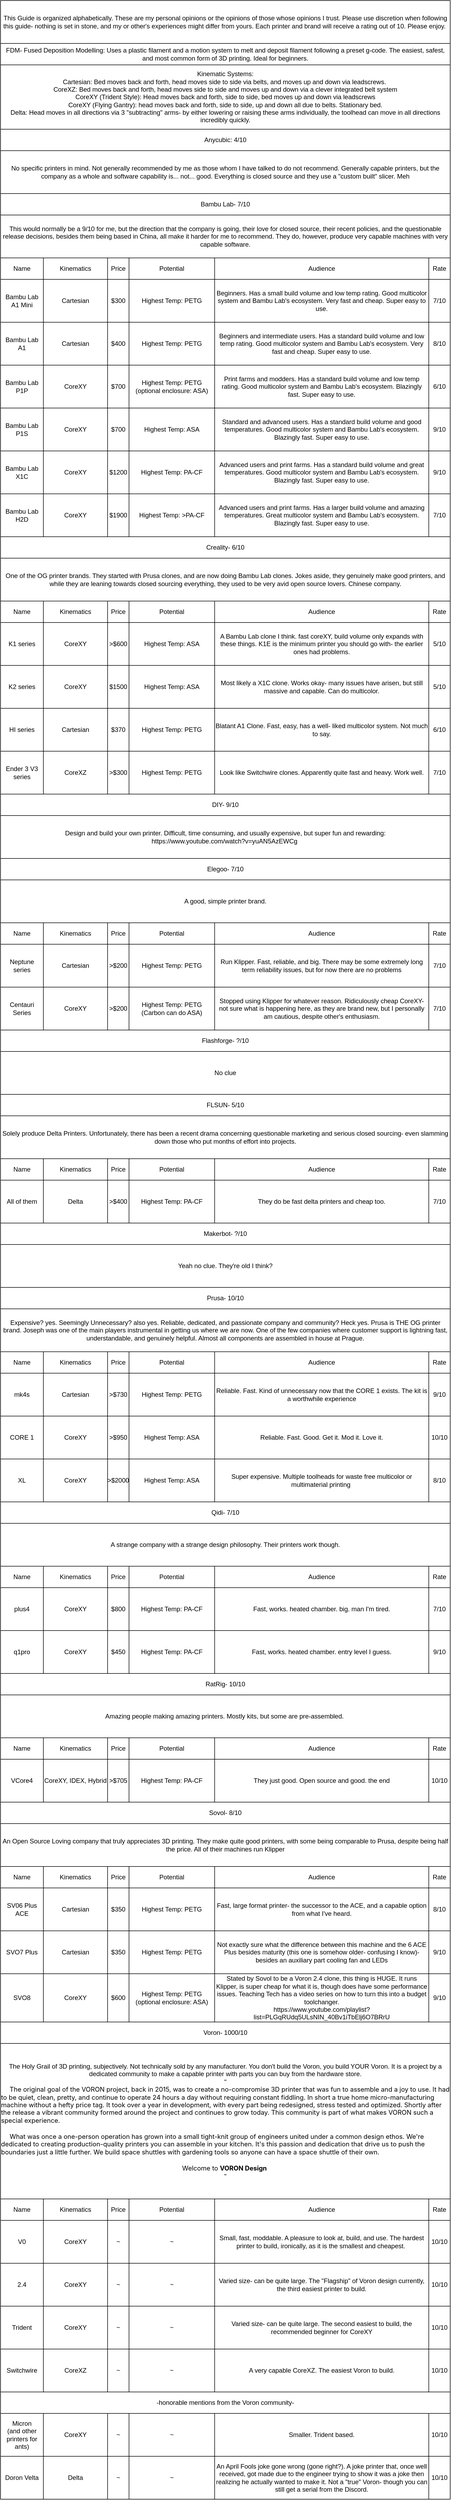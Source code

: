 <mxfile version="26.1.1">
  <diagram name="Page-1" id="4yVphRapAxRlb3RoKPS6">
    <mxGraphModel dx="1014" dy="619" grid="1" gridSize="10" guides="1" tooltips="1" connect="1" arrows="1" fold="1" page="1" pageScale="1" pageWidth="850" pageHeight="1100" math="0" shadow="0">
      <root>
        <mxCell id="0" />
        <mxCell id="1" parent="0" />
        <mxCell id="THGji-hDWPj--Byz9luo-14" value="This Guide is organized alphabetically. These are my personal opinions or the opinions of those whose opinions I trust. Please use discretion when following this guide- nothing is set in stone, and my or other&#39;s experiences might differ from yours. Each printer and brand will receive a rating out of 10. Please enjoy.&amp;nbsp;" style="rounded=0;whiteSpace=wrap;html=1;" vertex="1" parent="1">
          <mxGeometry width="840" height="80" as="geometry" />
        </mxCell>
        <mxCell id="THGji-hDWPj--Byz9luo-15" value="FDM- Fused Deposition Modelling: Uses a plastic filament and a motion system to melt and deposit filament following a preset g-code. The easiest, safest, and most common form of 3D printing. Ideal for beginners." style="whiteSpace=wrap;html=1;" vertex="1" parent="1">
          <mxGeometry y="80" width="840" height="40" as="geometry" />
        </mxCell>
        <mxCell id="THGji-hDWPj--Byz9luo-16" value="Anycubic: 4/10" style="whiteSpace=wrap;html=1;" vertex="1" parent="1">
          <mxGeometry y="240" width="840" height="40" as="geometry" />
        </mxCell>
        <mxCell id="THGji-hDWPj--Byz9luo-17" value="No specific printers in mind. Not generally recommended by me as those whom I have talked to do not recommend. Generally capable printers, but the company as a whole and software capability is... not... good. Everything is closed source and they use a &quot;custom built&quot; slicer. Meh" style="whiteSpace=wrap;html=1;" vertex="1" parent="1">
          <mxGeometry y="280" width="840" height="80" as="geometry" />
        </mxCell>
        <mxCell id="THGji-hDWPj--Byz9luo-18" value="Bambu Lab- 7/10" style="whiteSpace=wrap;html=1;" vertex="1" parent="1">
          <mxGeometry y="360" width="840" height="40" as="geometry" />
        </mxCell>
        <mxCell id="THGji-hDWPj--Byz9luo-19" value="This would normally be a 9/10 for me, but the direction that the company is going, their love for closed source, their recent policies, and the questionable release decisions, besides them being based in China, all make it harder for me to recommend. They do, however, produce very capable machines with very capable software." style="whiteSpace=wrap;html=1;" vertex="1" parent="1">
          <mxGeometry y="400" width="840" height="80" as="geometry" />
        </mxCell>
        <mxCell id="THGji-hDWPj--Byz9luo-20" value="Bambu Lab A1 Mini" style="whiteSpace=wrap;html=1;" vertex="1" parent="1">
          <mxGeometry y="520" width="80" height="80" as="geometry" />
        </mxCell>
        <mxCell id="THGji-hDWPj--Byz9luo-21" value="Name" style="whiteSpace=wrap;html=1;" vertex="1" parent="1">
          <mxGeometry y="480" width="80" height="40" as="geometry" />
        </mxCell>
        <mxCell id="THGji-hDWPj--Byz9luo-22" value="Beginners. Has a small build volume and low temp rating. Good multicolor system and Bambu Lab&#39;s ecosystem. Very fast and cheap. Super easy to use." style="whiteSpace=wrap;html=1;" vertex="1" parent="1">
          <mxGeometry x="400" y="520" width="400" height="80" as="geometry" />
        </mxCell>
        <mxCell id="THGji-hDWPj--Byz9luo-23" value="Audience" style="whiteSpace=wrap;html=1;" vertex="1" parent="1">
          <mxGeometry x="400" y="480" width="400" height="40" as="geometry" />
        </mxCell>
        <mxCell id="THGji-hDWPj--Byz9luo-26" value="Cartesian" style="whiteSpace=wrap;html=1;" vertex="1" parent="1">
          <mxGeometry x="80" y="520" width="120" height="80" as="geometry" />
        </mxCell>
        <mxCell id="THGji-hDWPj--Byz9luo-27" value="Kinematics" style="whiteSpace=wrap;html=1;" vertex="1" parent="1">
          <mxGeometry x="80" y="480" width="120" height="40" as="geometry" />
        </mxCell>
        <mxCell id="THGji-hDWPj--Byz9luo-28" value="Potential" style="whiteSpace=wrap;html=1;" vertex="1" parent="1">
          <mxGeometry x="240" y="480" width="160" height="40" as="geometry" />
        </mxCell>
        <mxCell id="THGji-hDWPj--Byz9luo-29" value="Highest Temp: PETG" style="whiteSpace=wrap;html=1;" vertex="1" parent="1">
          <mxGeometry x="240" y="520" width="160" height="80" as="geometry" />
        </mxCell>
        <mxCell id="THGji-hDWPj--Byz9luo-30" value="Kinematic Systems:&lt;div&gt;Cartesian: Bed moves back and forth, head moves side to side via belts, and moves up and down via leadscrews.&amp;nbsp;&lt;div class=&quot;custom-cursor-default-hover&quot;&gt;CoreXZ: Bed moves back and forth, head moves side to side and moves up and down via a clever integrated belt system&lt;/div&gt;&lt;div class=&quot;custom-cursor-default-hover&quot;&gt;CoreXY (Trident Style): Head moves back and forth, side to side, bed moves up and down via leadscrews&lt;/div&gt;&lt;/div&gt;&lt;div class=&quot;custom-cursor-default-hover&quot;&gt;CoreXY (Flying Gantry): head moves back and forth, side to side, up and down all due to belts. Stationary bed.&lt;/div&gt;&lt;div class=&quot;custom-cursor-default-hover&quot;&gt;Delta: Head moves in all directions via 3 &quot;subtracting&quot; arms- by either lowering or raising these arms individually, the toolhead can move in all directions incredibly quickly.&lt;/div&gt;" style="whiteSpace=wrap;html=1;" vertex="1" parent="1">
          <mxGeometry y="120" width="840" height="120" as="geometry" />
        </mxCell>
        <mxCell id="THGji-hDWPj--Byz9luo-31" value="7/10" style="whiteSpace=wrap;html=1;" vertex="1" parent="1">
          <mxGeometry x="800" y="520" width="40" height="80" as="geometry" />
        </mxCell>
        <mxCell id="THGji-hDWPj--Byz9luo-32" value="Rate" style="whiteSpace=wrap;html=1;" vertex="1" parent="1">
          <mxGeometry x="800" y="480" width="40" height="40" as="geometry" />
        </mxCell>
        <mxCell id="THGji-hDWPj--Byz9luo-43" value="Bambu Lab A1" style="whiteSpace=wrap;html=1;" vertex="1" parent="1">
          <mxGeometry y="600" width="80" height="80" as="geometry" />
        </mxCell>
        <mxCell id="THGji-hDWPj--Byz9luo-44" value="Beginners and intermediate users. Has a standard build volume and low temp rating. Good multicolor system and Bambu Lab&#39;s ecosystem. Very fast and cheap. Super easy to use." style="whiteSpace=wrap;html=1;" vertex="1" parent="1">
          <mxGeometry x="400" y="600" width="400" height="80" as="geometry" />
        </mxCell>
        <mxCell id="THGji-hDWPj--Byz9luo-45" value="Cartesian" style="whiteSpace=wrap;html=1;" vertex="1" parent="1">
          <mxGeometry x="80" y="600" width="120" height="80" as="geometry" />
        </mxCell>
        <mxCell id="THGji-hDWPj--Byz9luo-46" value="Highest Temp: PETG" style="whiteSpace=wrap;html=1;" vertex="1" parent="1">
          <mxGeometry x="240" y="600" width="160" height="80" as="geometry" />
        </mxCell>
        <mxCell id="THGji-hDWPj--Byz9luo-47" value="8/10" style="whiteSpace=wrap;html=1;" vertex="1" parent="1">
          <mxGeometry x="800" y="600" width="40" height="80" as="geometry" />
        </mxCell>
        <mxCell id="THGji-hDWPj--Byz9luo-48" value="Bambu Lab P1P" style="whiteSpace=wrap;html=1;" vertex="1" parent="1">
          <mxGeometry y="680" width="80" height="80" as="geometry" />
        </mxCell>
        <mxCell id="THGji-hDWPj--Byz9luo-49" value="Print farms and modders. Has a standard build volume and low temp rating. Good multicolor system and Bambu Lab&#39;s ecosystem. Blazingly fast. Super easy to use." style="whiteSpace=wrap;html=1;" vertex="1" parent="1">
          <mxGeometry x="400" y="680" width="400" height="80" as="geometry" />
        </mxCell>
        <mxCell id="THGji-hDWPj--Byz9luo-50" value="CoreXY" style="whiteSpace=wrap;html=1;" vertex="1" parent="1">
          <mxGeometry x="80" y="680" width="120" height="80" as="geometry" />
        </mxCell>
        <mxCell id="THGji-hDWPj--Byz9luo-51" value="Highest Temp: PETG&lt;div&gt;(optional enclosure: ASA)&lt;/div&gt;" style="whiteSpace=wrap;html=1;" vertex="1" parent="1">
          <mxGeometry x="240" y="680" width="160" height="80" as="geometry" />
        </mxCell>
        <mxCell id="THGji-hDWPj--Byz9luo-52" value="6/10" style="whiteSpace=wrap;html=1;" vertex="1" parent="1">
          <mxGeometry x="800" y="680" width="40" height="80" as="geometry" />
        </mxCell>
        <mxCell id="THGji-hDWPj--Byz9luo-53" value="Bambu Lab P1S" style="whiteSpace=wrap;html=1;" vertex="1" parent="1">
          <mxGeometry y="760" width="80" height="80" as="geometry" />
        </mxCell>
        <mxCell id="THGji-hDWPj--Byz9luo-54" value="Standard and advanced users. Has a standard build volume and good temperatures. Good multicolor system and Bambu Lab&#39;s ecosystem. Blazingly fast. Super easy to use." style="whiteSpace=wrap;html=1;" vertex="1" parent="1">
          <mxGeometry x="400" y="760" width="400" height="80" as="geometry" />
        </mxCell>
        <mxCell id="THGji-hDWPj--Byz9luo-55" value="CoreXY" style="whiteSpace=wrap;html=1;" vertex="1" parent="1">
          <mxGeometry x="80" y="760" width="120" height="80" as="geometry" />
        </mxCell>
        <mxCell id="THGji-hDWPj--Byz9luo-56" value="Highest Temp: ASA" style="whiteSpace=wrap;html=1;" vertex="1" parent="1">
          <mxGeometry x="240" y="760" width="160" height="80" as="geometry" />
        </mxCell>
        <mxCell id="THGji-hDWPj--Byz9luo-57" value="9/10" style="whiteSpace=wrap;html=1;" vertex="1" parent="1">
          <mxGeometry x="800" y="760" width="40" height="80" as="geometry" />
        </mxCell>
        <mxCell id="THGji-hDWPj--Byz9luo-58" value="Bambu Lab X1C" style="whiteSpace=wrap;html=1;" vertex="1" parent="1">
          <mxGeometry y="840" width="80" height="80" as="geometry" />
        </mxCell>
        <mxCell id="THGji-hDWPj--Byz9luo-59" value="Advanced users and print farms. Has a standard build volume and great temperatures. Good multicolor system and Bambu Lab&#39;s ecosystem. Blazingly fast. Super easy to use." style="whiteSpace=wrap;html=1;" vertex="1" parent="1">
          <mxGeometry x="400" y="840" width="400" height="80" as="geometry" />
        </mxCell>
        <mxCell id="THGji-hDWPj--Byz9luo-60" value="CoreXY" style="whiteSpace=wrap;html=1;" vertex="1" parent="1">
          <mxGeometry x="80" y="840" width="120" height="80" as="geometry" />
        </mxCell>
        <mxCell id="THGji-hDWPj--Byz9luo-61" value="Highest Temp: PA-CF" style="whiteSpace=wrap;html=1;" vertex="1" parent="1">
          <mxGeometry x="240" y="840" width="160" height="80" as="geometry" />
        </mxCell>
        <mxCell id="THGji-hDWPj--Byz9luo-62" value="9/10" style="whiteSpace=wrap;html=1;" vertex="1" parent="1">
          <mxGeometry x="800" y="840" width="40" height="80" as="geometry" />
        </mxCell>
        <mxCell id="THGji-hDWPj--Byz9luo-64" value="Price" style="whiteSpace=wrap;html=1;" vertex="1" parent="1">
          <mxGeometry x="200" y="480" width="40" height="40" as="geometry" />
        </mxCell>
        <mxCell id="THGji-hDWPj--Byz9luo-66" value="$300" style="whiteSpace=wrap;html=1;" vertex="1" parent="1">
          <mxGeometry x="200" y="520" width="40" height="80" as="geometry" />
        </mxCell>
        <mxCell id="THGji-hDWPj--Byz9luo-67" value="$400" style="whiteSpace=wrap;html=1;" vertex="1" parent="1">
          <mxGeometry x="200" y="600" width="40" height="80" as="geometry" />
        </mxCell>
        <mxCell id="THGji-hDWPj--Byz9luo-68" value="$700" style="whiteSpace=wrap;html=1;" vertex="1" parent="1">
          <mxGeometry x="200" y="680" width="40" height="80" as="geometry" />
        </mxCell>
        <mxCell id="THGji-hDWPj--Byz9luo-69" value="$700" style="whiteSpace=wrap;html=1;" vertex="1" parent="1">
          <mxGeometry x="200" y="760" width="40" height="80" as="geometry" />
        </mxCell>
        <mxCell id="THGji-hDWPj--Byz9luo-70" value="$1200" style="whiteSpace=wrap;html=1;" vertex="1" parent="1">
          <mxGeometry x="200" y="840" width="40" height="80" as="geometry" />
        </mxCell>
        <mxCell id="THGji-hDWPj--Byz9luo-71" value="Bambu Lab H2D" style="whiteSpace=wrap;html=1;" vertex="1" parent="1">
          <mxGeometry y="920" width="80" height="80" as="geometry" />
        </mxCell>
        <mxCell id="THGji-hDWPj--Byz9luo-72" value="Advanced users and print farms. Has a larger build volume and amazing temperatures. Great multicolor system and Bambu Lab&#39;s ecosystem. Blazingly fast. Super easy to use." style="whiteSpace=wrap;html=1;" vertex="1" parent="1">
          <mxGeometry x="400" y="920" width="400" height="80" as="geometry" />
        </mxCell>
        <mxCell id="THGji-hDWPj--Byz9luo-73" value="CoreXY" style="whiteSpace=wrap;html=1;" vertex="1" parent="1">
          <mxGeometry x="80" y="920" width="120" height="80" as="geometry" />
        </mxCell>
        <mxCell id="THGji-hDWPj--Byz9luo-74" value="Highest Temp: &amp;gt;PA-CF" style="whiteSpace=wrap;html=1;" vertex="1" parent="1">
          <mxGeometry x="240" y="920" width="160" height="80" as="geometry" />
        </mxCell>
        <mxCell id="THGji-hDWPj--Byz9luo-75" value="7/10" style="whiteSpace=wrap;html=1;" vertex="1" parent="1">
          <mxGeometry x="800" y="920" width="40" height="80" as="geometry" />
        </mxCell>
        <mxCell id="THGji-hDWPj--Byz9luo-76" value="$1900" style="whiteSpace=wrap;html=1;" vertex="1" parent="1">
          <mxGeometry x="200" y="920" width="40" height="80" as="geometry" />
        </mxCell>
        <mxCell id="THGji-hDWPj--Byz9luo-77" value="Creality- 6/10" style="whiteSpace=wrap;html=1;" vertex="1" parent="1">
          <mxGeometry y="1000" width="840" height="40" as="geometry" />
        </mxCell>
        <mxCell id="THGji-hDWPj--Byz9luo-78" value="One of the OG printer brands. They started with Prusa clones, and are now doing Bambu Lab clones. Jokes aside, they genuinely make good printers, and while they are leaning towards closed sourcing everything, they used to be very avid open source lovers. Chinese company." style="whiteSpace=wrap;html=1;" vertex="1" parent="1">
          <mxGeometry y="1040" width="840" height="80" as="geometry" />
        </mxCell>
        <mxCell id="THGji-hDWPj--Byz9luo-79" value="K1 series" style="whiteSpace=wrap;html=1;" vertex="1" parent="1">
          <mxGeometry y="1160" width="80" height="80" as="geometry" />
        </mxCell>
        <mxCell id="THGji-hDWPj--Byz9luo-80" value="Name" style="whiteSpace=wrap;html=1;" vertex="1" parent="1">
          <mxGeometry y="1120" width="80" height="40" as="geometry" />
        </mxCell>
        <mxCell id="THGji-hDWPj--Byz9luo-81" value="A Bambu Lab clone I think. fast coreXY, build volume only expands with these things. K1E is the minimum printer you should go with- the earlier ones had problems." style="whiteSpace=wrap;html=1;" vertex="1" parent="1">
          <mxGeometry x="400" y="1160" width="400" height="80" as="geometry" />
        </mxCell>
        <mxCell id="THGji-hDWPj--Byz9luo-82" value="Audience" style="whiteSpace=wrap;html=1;" vertex="1" parent="1">
          <mxGeometry x="400" y="1120" width="400" height="40" as="geometry" />
        </mxCell>
        <mxCell id="THGji-hDWPj--Byz9luo-83" value="CoreXY" style="whiteSpace=wrap;html=1;" vertex="1" parent="1">
          <mxGeometry x="80" y="1160" width="120" height="80" as="geometry" />
        </mxCell>
        <mxCell id="THGji-hDWPj--Byz9luo-84" value="Kinematics" style="whiteSpace=wrap;html=1;" vertex="1" parent="1">
          <mxGeometry x="80" y="1120" width="120" height="40" as="geometry" />
        </mxCell>
        <mxCell id="THGji-hDWPj--Byz9luo-85" value="Potential" style="whiteSpace=wrap;html=1;" vertex="1" parent="1">
          <mxGeometry x="240" y="1120" width="160" height="40" as="geometry" />
        </mxCell>
        <mxCell id="THGji-hDWPj--Byz9luo-86" value="Highest Temp: ASA" style="whiteSpace=wrap;html=1;" vertex="1" parent="1">
          <mxGeometry x="240" y="1160" width="160" height="80" as="geometry" />
        </mxCell>
        <mxCell id="THGji-hDWPj--Byz9luo-87" value="5/10" style="whiteSpace=wrap;html=1;" vertex="1" parent="1">
          <mxGeometry x="800" y="1160" width="40" height="80" as="geometry" />
        </mxCell>
        <mxCell id="THGji-hDWPj--Byz9luo-88" value="Rate" style="whiteSpace=wrap;html=1;" vertex="1" parent="1">
          <mxGeometry x="800" y="1120" width="40" height="40" as="geometry" />
        </mxCell>
        <mxCell id="THGji-hDWPj--Byz9luo-89" value="Price" style="whiteSpace=wrap;html=1;" vertex="1" parent="1">
          <mxGeometry x="200" y="1120" width="40" height="40" as="geometry" />
        </mxCell>
        <mxCell id="THGji-hDWPj--Byz9luo-90" value="&amp;gt;$600" style="whiteSpace=wrap;html=1;" vertex="1" parent="1">
          <mxGeometry x="200" y="1160" width="40" height="80" as="geometry" />
        </mxCell>
        <mxCell id="THGji-hDWPj--Byz9luo-91" value="K2 series" style="whiteSpace=wrap;html=1;" vertex="1" parent="1">
          <mxGeometry y="1240" width="80" height="80" as="geometry" />
        </mxCell>
        <mxCell id="THGji-hDWPj--Byz9luo-92" value="Most likely a X1C clone. Works okay- many issues have arisen, but still massive and capable. Can do multicolor." style="whiteSpace=wrap;html=1;" vertex="1" parent="1">
          <mxGeometry x="400" y="1240" width="400" height="80" as="geometry" />
        </mxCell>
        <mxCell id="THGji-hDWPj--Byz9luo-93" value="CoreXY" style="whiteSpace=wrap;html=1;" vertex="1" parent="1">
          <mxGeometry x="80" y="1240" width="120" height="80" as="geometry" />
        </mxCell>
        <mxCell id="THGji-hDWPj--Byz9luo-94" value="Highest Temp: ASA" style="whiteSpace=wrap;html=1;" vertex="1" parent="1">
          <mxGeometry x="240" y="1240" width="160" height="80" as="geometry" />
        </mxCell>
        <mxCell id="THGji-hDWPj--Byz9luo-95" value="5/10" style="whiteSpace=wrap;html=1;" vertex="1" parent="1">
          <mxGeometry x="800" y="1240" width="40" height="80" as="geometry" />
        </mxCell>
        <mxCell id="THGji-hDWPj--Byz9luo-96" value="$1500" style="whiteSpace=wrap;html=1;" vertex="1" parent="1">
          <mxGeometry x="200" y="1240" width="40" height="80" as="geometry" />
        </mxCell>
        <mxCell id="THGji-hDWPj--Byz9luo-97" value="HI series" style="whiteSpace=wrap;html=1;" vertex="1" parent="1">
          <mxGeometry y="1320" width="80" height="80" as="geometry" />
        </mxCell>
        <mxCell id="THGji-hDWPj--Byz9luo-98" value="Blatant A1 Clone. Fast, easy, has a well- liked multicolor system. Not much to say." style="whiteSpace=wrap;html=1;" vertex="1" parent="1">
          <mxGeometry x="400" y="1320" width="400" height="80" as="geometry" />
        </mxCell>
        <mxCell id="THGji-hDWPj--Byz9luo-99" value="Cartesian" style="whiteSpace=wrap;html=1;" vertex="1" parent="1">
          <mxGeometry x="80" y="1320" width="120" height="80" as="geometry" />
        </mxCell>
        <mxCell id="THGji-hDWPj--Byz9luo-100" value="Highest Temp: PETG" style="whiteSpace=wrap;html=1;" vertex="1" parent="1">
          <mxGeometry x="240" y="1320" width="160" height="80" as="geometry" />
        </mxCell>
        <mxCell id="THGji-hDWPj--Byz9luo-101" value="6/10" style="whiteSpace=wrap;html=1;" vertex="1" parent="1">
          <mxGeometry x="800" y="1320" width="40" height="80" as="geometry" />
        </mxCell>
        <mxCell id="THGji-hDWPj--Byz9luo-102" value="$370" style="whiteSpace=wrap;html=1;" vertex="1" parent="1">
          <mxGeometry x="200" y="1320" width="40" height="80" as="geometry" />
        </mxCell>
        <mxCell id="THGji-hDWPj--Byz9luo-103" value="Ender 3 V3 series" style="whiteSpace=wrap;html=1;" vertex="1" parent="1">
          <mxGeometry y="1400" width="80" height="80" as="geometry" />
        </mxCell>
        <mxCell id="THGji-hDWPj--Byz9luo-104" value="Look like Switchwire clones. Apparently quite fast and heavy. Work well." style="whiteSpace=wrap;html=1;" vertex="1" parent="1">
          <mxGeometry x="400" y="1400" width="400" height="80" as="geometry" />
        </mxCell>
        <mxCell id="THGji-hDWPj--Byz9luo-105" value="CoreXZ" style="whiteSpace=wrap;html=1;" vertex="1" parent="1">
          <mxGeometry x="80" y="1400" width="120" height="80" as="geometry" />
        </mxCell>
        <mxCell id="THGji-hDWPj--Byz9luo-106" value="Highest Temp: PETG" style="whiteSpace=wrap;html=1;" vertex="1" parent="1">
          <mxGeometry x="240" y="1400" width="160" height="80" as="geometry" />
        </mxCell>
        <mxCell id="THGji-hDWPj--Byz9luo-107" value="7/10" style="whiteSpace=wrap;html=1;" vertex="1" parent="1">
          <mxGeometry x="800" y="1400" width="40" height="80" as="geometry" />
        </mxCell>
        <mxCell id="THGji-hDWPj--Byz9luo-108" value="&amp;gt;$300" style="whiteSpace=wrap;html=1;" vertex="1" parent="1">
          <mxGeometry x="200" y="1400" width="40" height="80" as="geometry" />
        </mxCell>
        <mxCell id="THGji-hDWPj--Byz9luo-109" value="Design and build your own printer. Difficult, time consuming, and usually expensive, but super fun and rewarding:&lt;div&gt;https://www.youtube.com/watch?v=yuAN5AzEWCg&amp;nbsp;&lt;/div&gt;" style="whiteSpace=wrap;html=1;" vertex="1" parent="1">
          <mxGeometry y="1520" width="840" height="80" as="geometry" />
        </mxCell>
        <mxCell id="THGji-hDWPj--Byz9luo-110" value="DIY- 9/10" style="whiteSpace=wrap;html=1;" vertex="1" parent="1">
          <mxGeometry y="1480" width="840" height="40" as="geometry" />
        </mxCell>
        <mxCell id="THGji-hDWPj--Byz9luo-111" value="Elegoo- 7/10" style="whiteSpace=wrap;html=1;" vertex="1" parent="1">
          <mxGeometry y="1600" width="840" height="40" as="geometry" />
        </mxCell>
        <mxCell id="THGji-hDWPj--Byz9luo-112" value="A good, simple printer brand." style="whiteSpace=wrap;html=1;" vertex="1" parent="1">
          <mxGeometry y="1640" width="840" height="80" as="geometry" />
        </mxCell>
        <mxCell id="THGji-hDWPj--Byz9luo-113" value="Neptune series" style="whiteSpace=wrap;html=1;" vertex="1" parent="1">
          <mxGeometry y="1760" width="80" height="80" as="geometry" />
        </mxCell>
        <mxCell id="THGji-hDWPj--Byz9luo-114" value="Name" style="whiteSpace=wrap;html=1;" vertex="1" parent="1">
          <mxGeometry y="1720" width="80" height="40" as="geometry" />
        </mxCell>
        <mxCell id="THGji-hDWPj--Byz9luo-115" value="Run Klipper. Fast, reliable, and big. There may be some extremely long term reliability issues, but for now there are no problems" style="whiteSpace=wrap;html=1;" vertex="1" parent="1">
          <mxGeometry x="400" y="1760" width="400" height="80" as="geometry" />
        </mxCell>
        <mxCell id="THGji-hDWPj--Byz9luo-116" value="Audience" style="whiteSpace=wrap;html=1;" vertex="1" parent="1">
          <mxGeometry x="400" y="1720" width="400" height="40" as="geometry" />
        </mxCell>
        <mxCell id="THGji-hDWPj--Byz9luo-117" value="Cartesian" style="whiteSpace=wrap;html=1;" vertex="1" parent="1">
          <mxGeometry x="80" y="1760" width="120" height="80" as="geometry" />
        </mxCell>
        <mxCell id="THGji-hDWPj--Byz9luo-118" value="Kinematics" style="whiteSpace=wrap;html=1;" vertex="1" parent="1">
          <mxGeometry x="80" y="1720" width="120" height="40" as="geometry" />
        </mxCell>
        <mxCell id="THGji-hDWPj--Byz9luo-119" value="Potential" style="whiteSpace=wrap;html=1;" vertex="1" parent="1">
          <mxGeometry x="240" y="1720" width="160" height="40" as="geometry" />
        </mxCell>
        <mxCell id="THGji-hDWPj--Byz9luo-120" value="Highest Temp: PETG" style="whiteSpace=wrap;html=1;" vertex="1" parent="1">
          <mxGeometry x="240" y="1760" width="160" height="80" as="geometry" />
        </mxCell>
        <mxCell id="THGji-hDWPj--Byz9luo-121" value="7/10" style="whiteSpace=wrap;html=1;" vertex="1" parent="1">
          <mxGeometry x="800" y="1760" width="40" height="80" as="geometry" />
        </mxCell>
        <mxCell id="THGji-hDWPj--Byz9luo-122" value="Rate" style="whiteSpace=wrap;html=1;" vertex="1" parent="1">
          <mxGeometry x="800" y="1720" width="40" height="40" as="geometry" />
        </mxCell>
        <mxCell id="THGji-hDWPj--Byz9luo-123" value="Price" style="whiteSpace=wrap;html=1;" vertex="1" parent="1">
          <mxGeometry x="200" y="1720" width="40" height="40" as="geometry" />
        </mxCell>
        <mxCell id="THGji-hDWPj--Byz9luo-124" value="&amp;gt;$200" style="whiteSpace=wrap;html=1;" vertex="1" parent="1">
          <mxGeometry x="200" y="1760" width="40" height="80" as="geometry" />
        </mxCell>
        <mxCell id="THGji-hDWPj--Byz9luo-137" value="Centauri&lt;div&gt;Series&lt;/div&gt;" style="whiteSpace=wrap;html=1;" vertex="1" parent="1">
          <mxGeometry y="1840" width="80" height="80" as="geometry" />
        </mxCell>
        <mxCell id="THGji-hDWPj--Byz9luo-138" value="Stopped using Klipper for whatever reason. Ridiculously cheap CoreXY- not sure what is happening here, as they are brand new, but I personally am cautious, despite other&#39;s enthusiasm." style="whiteSpace=wrap;html=1;" vertex="1" parent="1">
          <mxGeometry x="400" y="1840" width="400" height="80" as="geometry" />
        </mxCell>
        <mxCell id="THGji-hDWPj--Byz9luo-139" value="CoreXY" style="whiteSpace=wrap;html=1;" vertex="1" parent="1">
          <mxGeometry x="80" y="1840" width="120" height="80" as="geometry" />
        </mxCell>
        <mxCell id="THGji-hDWPj--Byz9luo-140" value="Highest Temp: PETG&lt;div&gt;(Carbon can do ASA)&lt;/div&gt;" style="whiteSpace=wrap;html=1;" vertex="1" parent="1">
          <mxGeometry x="240" y="1840" width="160" height="80" as="geometry" />
        </mxCell>
        <mxCell id="THGji-hDWPj--Byz9luo-141" value="7/10" style="whiteSpace=wrap;html=1;" vertex="1" parent="1">
          <mxGeometry x="800" y="1840" width="40" height="80" as="geometry" />
        </mxCell>
        <mxCell id="THGji-hDWPj--Byz9luo-142" value="&amp;gt;$200" style="whiteSpace=wrap;html=1;" vertex="1" parent="1">
          <mxGeometry x="200" y="1840" width="40" height="80" as="geometry" />
        </mxCell>
        <mxCell id="THGji-hDWPj--Byz9luo-143" value="Flashforge- ?/10" style="whiteSpace=wrap;html=1;" vertex="1" parent="1">
          <mxGeometry y="1920" width="840" height="40" as="geometry" />
        </mxCell>
        <mxCell id="THGji-hDWPj--Byz9luo-144" value="No clue" style="whiteSpace=wrap;html=1;" vertex="1" parent="1">
          <mxGeometry y="1960" width="840" height="80" as="geometry" />
        </mxCell>
        <mxCell id="THGji-hDWPj--Byz9luo-145" value="FLSUN- 5/10" style="whiteSpace=wrap;html=1;" vertex="1" parent="1">
          <mxGeometry y="2040" width="840" height="40" as="geometry" />
        </mxCell>
        <mxCell id="THGji-hDWPj--Byz9luo-146" value="Solely produce Delta Printers. Unfortunately, there has been a recent drama concerning questionable marketing and serious closed sourcing- even slamming down those who put months of effort into projects." style="whiteSpace=wrap;html=1;" vertex="1" parent="1">
          <mxGeometry y="2080" width="840" height="80" as="geometry" />
        </mxCell>
        <mxCell id="THGji-hDWPj--Byz9luo-147" value="All of them" style="whiteSpace=wrap;html=1;" vertex="1" parent="1">
          <mxGeometry y="2200" width="80" height="80" as="geometry" />
        </mxCell>
        <mxCell id="THGji-hDWPj--Byz9luo-148" value="Name" style="whiteSpace=wrap;html=1;" vertex="1" parent="1">
          <mxGeometry y="2160" width="80" height="40" as="geometry" />
        </mxCell>
        <mxCell id="THGji-hDWPj--Byz9luo-149" value="They do be fast delta printers and cheap too." style="whiteSpace=wrap;html=1;" vertex="1" parent="1">
          <mxGeometry x="400" y="2200" width="400" height="80" as="geometry" />
        </mxCell>
        <mxCell id="THGji-hDWPj--Byz9luo-150" value="Audience" style="whiteSpace=wrap;html=1;" vertex="1" parent="1">
          <mxGeometry x="400" y="2160" width="400" height="40" as="geometry" />
        </mxCell>
        <mxCell id="THGji-hDWPj--Byz9luo-151" value="Delta" style="whiteSpace=wrap;html=1;" vertex="1" parent="1">
          <mxGeometry x="80" y="2200" width="120" height="80" as="geometry" />
        </mxCell>
        <mxCell id="THGji-hDWPj--Byz9luo-152" value="Kinematics" style="whiteSpace=wrap;html=1;" vertex="1" parent="1">
          <mxGeometry x="80" y="2160" width="120" height="40" as="geometry" />
        </mxCell>
        <mxCell id="THGji-hDWPj--Byz9luo-153" value="Potential" style="whiteSpace=wrap;html=1;" vertex="1" parent="1">
          <mxGeometry x="240" y="2160" width="160" height="40" as="geometry" />
        </mxCell>
        <mxCell id="THGji-hDWPj--Byz9luo-154" value="Highest Temp: PA-CF" style="whiteSpace=wrap;html=1;" vertex="1" parent="1">
          <mxGeometry x="240" y="2200" width="160" height="80" as="geometry" />
        </mxCell>
        <mxCell id="THGji-hDWPj--Byz9luo-155" value="7/10" style="whiteSpace=wrap;html=1;" vertex="1" parent="1">
          <mxGeometry x="800" y="2200" width="40" height="80" as="geometry" />
        </mxCell>
        <mxCell id="THGji-hDWPj--Byz9luo-156" value="Rate" style="whiteSpace=wrap;html=1;" vertex="1" parent="1">
          <mxGeometry x="800" y="2160" width="40" height="40" as="geometry" />
        </mxCell>
        <mxCell id="THGji-hDWPj--Byz9luo-157" value="Price" style="whiteSpace=wrap;html=1;" vertex="1" parent="1">
          <mxGeometry x="200" y="2160" width="40" height="40" as="geometry" />
        </mxCell>
        <mxCell id="THGji-hDWPj--Byz9luo-158" value="&amp;gt;$400" style="whiteSpace=wrap;html=1;" vertex="1" parent="1">
          <mxGeometry x="200" y="2200" width="40" height="80" as="geometry" />
        </mxCell>
        <mxCell id="THGji-hDWPj--Byz9luo-165" value="Makerbot- ?/10" style="whiteSpace=wrap;html=1;" vertex="1" parent="1">
          <mxGeometry y="2280" width="840" height="40" as="geometry" />
        </mxCell>
        <mxCell id="THGji-hDWPj--Byz9luo-168" value="Yeah no clue. They&#39;re old I think?" style="whiteSpace=wrap;html=1;" vertex="1" parent="1">
          <mxGeometry y="2320" width="840" height="80" as="geometry" />
        </mxCell>
        <mxCell id="THGji-hDWPj--Byz9luo-169" value="Prusa- 10/10" style="whiteSpace=wrap;html=1;" vertex="1" parent="1">
          <mxGeometry y="2400" width="840" height="40" as="geometry" />
        </mxCell>
        <mxCell id="THGji-hDWPj--Byz9luo-170" value="Expensive? yes. Seemingly Unnecessary? also yes. Reliable, dedicated, and passionate company and community? Heck yes. Prusa is THE OG printer brand. Joseph was one of the main players instrumental in getting us where we are now. One of the few companies where customer support is lightning fast, understandable, and genuinely helpful. Almost all components are assembled in house at Prague." style="whiteSpace=wrap;html=1;" vertex="1" parent="1">
          <mxGeometry y="2440" width="840" height="80" as="geometry" />
        </mxCell>
        <mxCell id="THGji-hDWPj--Byz9luo-171" value="mk4s" style="whiteSpace=wrap;html=1;" vertex="1" parent="1">
          <mxGeometry y="2560" width="80" height="80" as="geometry" />
        </mxCell>
        <mxCell id="THGji-hDWPj--Byz9luo-172" value="Name" style="whiteSpace=wrap;html=1;" vertex="1" parent="1">
          <mxGeometry y="2520" width="80" height="40" as="geometry" />
        </mxCell>
        <mxCell id="THGji-hDWPj--Byz9luo-173" value="Reliable. Fast. Kind of unnecessary now that the CORE 1 exists. The kit is a worthwhile experience" style="whiteSpace=wrap;html=1;" vertex="1" parent="1">
          <mxGeometry x="400" y="2560" width="400" height="80" as="geometry" />
        </mxCell>
        <mxCell id="THGji-hDWPj--Byz9luo-174" value="Audience" style="whiteSpace=wrap;html=1;" vertex="1" parent="1">
          <mxGeometry x="400" y="2520" width="400" height="40" as="geometry" />
        </mxCell>
        <mxCell id="THGji-hDWPj--Byz9luo-175" value="Cartesian" style="whiteSpace=wrap;html=1;" vertex="1" parent="1">
          <mxGeometry x="80" y="2560" width="120" height="80" as="geometry" />
        </mxCell>
        <mxCell id="THGji-hDWPj--Byz9luo-176" value="Kinematics" style="whiteSpace=wrap;html=1;" vertex="1" parent="1">
          <mxGeometry x="80" y="2520" width="120" height="40" as="geometry" />
        </mxCell>
        <mxCell id="THGji-hDWPj--Byz9luo-177" value="Potential" style="whiteSpace=wrap;html=1;" vertex="1" parent="1">
          <mxGeometry x="240" y="2520" width="160" height="40" as="geometry" />
        </mxCell>
        <mxCell id="THGji-hDWPj--Byz9luo-178" value="Highest Temp: PETG" style="whiteSpace=wrap;html=1;" vertex="1" parent="1">
          <mxGeometry x="240" y="2560" width="160" height="80" as="geometry" />
        </mxCell>
        <mxCell id="THGji-hDWPj--Byz9luo-179" value="9/10" style="whiteSpace=wrap;html=1;" vertex="1" parent="1">
          <mxGeometry x="800" y="2560" width="40" height="80" as="geometry" />
        </mxCell>
        <mxCell id="THGji-hDWPj--Byz9luo-180" value="Rate" style="whiteSpace=wrap;html=1;" vertex="1" parent="1">
          <mxGeometry x="800" y="2520" width="40" height="40" as="geometry" />
        </mxCell>
        <mxCell id="THGji-hDWPj--Byz9luo-181" value="Price" style="whiteSpace=wrap;html=1;" vertex="1" parent="1">
          <mxGeometry x="200" y="2520" width="40" height="40" as="geometry" />
        </mxCell>
        <mxCell id="THGji-hDWPj--Byz9luo-182" value="&amp;gt;$730" style="whiteSpace=wrap;html=1;" vertex="1" parent="1">
          <mxGeometry x="200" y="2560" width="40" height="80" as="geometry" />
        </mxCell>
        <mxCell id="THGji-hDWPj--Byz9luo-183" value="CORE 1" style="whiteSpace=wrap;html=1;" vertex="1" parent="1">
          <mxGeometry y="2640" width="80" height="80" as="geometry" />
        </mxCell>
        <mxCell id="THGji-hDWPj--Byz9luo-184" value="Reliable. Fast. Good. Get it. Mod it. Love it." style="whiteSpace=wrap;html=1;" vertex="1" parent="1">
          <mxGeometry x="400" y="2640" width="400" height="80" as="geometry" />
        </mxCell>
        <mxCell id="THGji-hDWPj--Byz9luo-185" value="CoreXY" style="whiteSpace=wrap;html=1;" vertex="1" parent="1">
          <mxGeometry x="80" y="2640" width="120" height="80" as="geometry" />
        </mxCell>
        <mxCell id="THGji-hDWPj--Byz9luo-186" value="Highest Temp: ASA" style="whiteSpace=wrap;html=1;" vertex="1" parent="1">
          <mxGeometry x="240" y="2640" width="160" height="80" as="geometry" />
        </mxCell>
        <mxCell id="THGji-hDWPj--Byz9luo-187" value="10/10" style="whiteSpace=wrap;html=1;" vertex="1" parent="1">
          <mxGeometry x="800" y="2640" width="40" height="80" as="geometry" />
        </mxCell>
        <mxCell id="THGji-hDWPj--Byz9luo-188" value="&amp;gt;$950" style="whiteSpace=wrap;html=1;" vertex="1" parent="1">
          <mxGeometry x="200" y="2640" width="40" height="80" as="geometry" />
        </mxCell>
        <mxCell id="THGji-hDWPj--Byz9luo-189" value="XL" style="whiteSpace=wrap;html=1;" vertex="1" parent="1">
          <mxGeometry y="2720" width="80" height="80" as="geometry" />
        </mxCell>
        <mxCell id="THGji-hDWPj--Byz9luo-190" value="Super expensive. Multiple toolheads for waste free multicolor or multimaterial printing&amp;nbsp;" style="whiteSpace=wrap;html=1;" vertex="1" parent="1">
          <mxGeometry x="400" y="2720" width="400" height="80" as="geometry" />
        </mxCell>
        <mxCell id="THGji-hDWPj--Byz9luo-191" value="CoreXY" style="whiteSpace=wrap;html=1;" vertex="1" parent="1">
          <mxGeometry x="80" y="2720" width="120" height="80" as="geometry" />
        </mxCell>
        <mxCell id="THGji-hDWPj--Byz9luo-192" value="Highest Temp: ASA" style="whiteSpace=wrap;html=1;" vertex="1" parent="1">
          <mxGeometry x="240" y="2720" width="160" height="80" as="geometry" />
        </mxCell>
        <mxCell id="THGji-hDWPj--Byz9luo-193" value="8/10" style="whiteSpace=wrap;html=1;" vertex="1" parent="1">
          <mxGeometry x="800" y="2720" width="40" height="80" as="geometry" />
        </mxCell>
        <mxCell id="THGji-hDWPj--Byz9luo-194" value="&amp;gt;$2000" style="whiteSpace=wrap;html=1;" vertex="1" parent="1">
          <mxGeometry x="200" y="2720" width="40" height="80" as="geometry" />
        </mxCell>
        <mxCell id="THGji-hDWPj--Byz9luo-195" value="Qidi- 7/10" style="whiteSpace=wrap;html=1;" vertex="1" parent="1">
          <mxGeometry y="2800" width="840" height="40" as="geometry" />
        </mxCell>
        <mxCell id="THGji-hDWPj--Byz9luo-196" value="A strange company with a strange design philosophy. Their printers work though." style="whiteSpace=wrap;html=1;" vertex="1" parent="1">
          <mxGeometry y="2840" width="840" height="80" as="geometry" />
        </mxCell>
        <mxCell id="THGji-hDWPj--Byz9luo-197" value="plus4" style="whiteSpace=wrap;html=1;" vertex="1" parent="1">
          <mxGeometry y="2960" width="80" height="80" as="geometry" />
        </mxCell>
        <mxCell id="THGji-hDWPj--Byz9luo-198" value="Name" style="whiteSpace=wrap;html=1;" vertex="1" parent="1">
          <mxGeometry y="2920" width="80" height="40" as="geometry" />
        </mxCell>
        <mxCell id="THGji-hDWPj--Byz9luo-199" value="Fast, works. heated chamber. big. man I&#39;m tired." style="whiteSpace=wrap;html=1;" vertex="1" parent="1">
          <mxGeometry x="400" y="2960" width="400" height="80" as="geometry" />
        </mxCell>
        <mxCell id="THGji-hDWPj--Byz9luo-200" value="Audience" style="whiteSpace=wrap;html=1;" vertex="1" parent="1">
          <mxGeometry x="400" y="2920" width="400" height="40" as="geometry" />
        </mxCell>
        <mxCell id="THGji-hDWPj--Byz9luo-201" value="CoreXY" style="whiteSpace=wrap;html=1;" vertex="1" parent="1">
          <mxGeometry x="80" y="2960" width="120" height="80" as="geometry" />
        </mxCell>
        <mxCell id="THGji-hDWPj--Byz9luo-202" value="Kinematics" style="whiteSpace=wrap;html=1;" vertex="1" parent="1">
          <mxGeometry x="80" y="2920" width="120" height="40" as="geometry" />
        </mxCell>
        <mxCell id="THGji-hDWPj--Byz9luo-203" value="Potential" style="whiteSpace=wrap;html=1;" vertex="1" parent="1">
          <mxGeometry x="240" y="2920" width="160" height="40" as="geometry" />
        </mxCell>
        <mxCell id="THGji-hDWPj--Byz9luo-204" value="Highest Temp: PA-CF" style="whiteSpace=wrap;html=1;" vertex="1" parent="1">
          <mxGeometry x="240" y="2960" width="160" height="80" as="geometry" />
        </mxCell>
        <mxCell id="THGji-hDWPj--Byz9luo-205" value="7/10" style="whiteSpace=wrap;html=1;" vertex="1" parent="1">
          <mxGeometry x="800" y="2960" width="40" height="80" as="geometry" />
        </mxCell>
        <mxCell id="THGji-hDWPj--Byz9luo-206" value="Rate" style="whiteSpace=wrap;html=1;" vertex="1" parent="1">
          <mxGeometry x="800" y="2920" width="40" height="40" as="geometry" />
        </mxCell>
        <mxCell id="THGji-hDWPj--Byz9luo-207" value="Price" style="whiteSpace=wrap;html=1;" vertex="1" parent="1">
          <mxGeometry x="200" y="2920" width="40" height="40" as="geometry" />
        </mxCell>
        <mxCell id="THGji-hDWPj--Byz9luo-208" value="$800" style="whiteSpace=wrap;html=1;" vertex="1" parent="1">
          <mxGeometry x="200" y="2960" width="40" height="80" as="geometry" />
        </mxCell>
        <mxCell id="THGji-hDWPj--Byz9luo-221" value="q1pro" style="whiteSpace=wrap;html=1;" vertex="1" parent="1">
          <mxGeometry y="3040" width="80" height="80" as="geometry" />
        </mxCell>
        <mxCell id="THGji-hDWPj--Byz9luo-222" value="Fast, works. heated chamber. entry level I guess." style="whiteSpace=wrap;html=1;" vertex="1" parent="1">
          <mxGeometry x="400" y="3040" width="400" height="80" as="geometry" />
        </mxCell>
        <mxCell id="THGji-hDWPj--Byz9luo-223" value="CoreXY" style="whiteSpace=wrap;html=1;" vertex="1" parent="1">
          <mxGeometry x="80" y="3040" width="120" height="80" as="geometry" />
        </mxCell>
        <mxCell id="THGji-hDWPj--Byz9luo-224" value="Highest Temp: PA-CF" style="whiteSpace=wrap;html=1;" vertex="1" parent="1">
          <mxGeometry x="240" y="3040" width="160" height="80" as="geometry" />
        </mxCell>
        <mxCell id="THGji-hDWPj--Byz9luo-225" value="9/10" style="whiteSpace=wrap;html=1;" vertex="1" parent="1">
          <mxGeometry x="800" y="3040" width="40" height="80" as="geometry" />
        </mxCell>
        <mxCell id="THGji-hDWPj--Byz9luo-226" value="$450" style="whiteSpace=wrap;html=1;" vertex="1" parent="1">
          <mxGeometry x="200" y="3040" width="40" height="80" as="geometry" />
        </mxCell>
        <mxCell id="THGji-hDWPj--Byz9luo-227" value="RatRig- 10/10" style="whiteSpace=wrap;html=1;" vertex="1" parent="1">
          <mxGeometry y="3120" width="840" height="40" as="geometry" />
        </mxCell>
        <mxCell id="THGji-hDWPj--Byz9luo-228" value="Amazing people making amazing printers. Mostly kits, but some are pre-assembled.&amp;nbsp;" style="whiteSpace=wrap;html=1;" vertex="1" parent="1">
          <mxGeometry y="3160" width="840" height="80" as="geometry" />
        </mxCell>
        <mxCell id="THGji-hDWPj--Byz9luo-229" value="VCore4" style="whiteSpace=wrap;html=1;" vertex="1" parent="1">
          <mxGeometry y="3280" width="80" height="80" as="geometry" />
        </mxCell>
        <mxCell id="THGji-hDWPj--Byz9luo-230" value="Name" style="whiteSpace=wrap;html=1;" vertex="1" parent="1">
          <mxGeometry y="3240" width="80" height="40" as="geometry" />
        </mxCell>
        <mxCell id="THGji-hDWPj--Byz9luo-231" value="They just good. Open source and good. the end" style="whiteSpace=wrap;html=1;" vertex="1" parent="1">
          <mxGeometry x="400" y="3280" width="400" height="80" as="geometry" />
        </mxCell>
        <mxCell id="THGji-hDWPj--Byz9luo-232" value="Audience" style="whiteSpace=wrap;html=1;" vertex="1" parent="1">
          <mxGeometry x="400" y="3240" width="400" height="40" as="geometry" />
        </mxCell>
        <mxCell id="THGji-hDWPj--Byz9luo-233" value="CoreXY, IDEX, Hybrid" style="whiteSpace=wrap;html=1;" vertex="1" parent="1">
          <mxGeometry x="80" y="3280" width="120" height="80" as="geometry" />
        </mxCell>
        <mxCell id="THGji-hDWPj--Byz9luo-234" value="Kinematics" style="whiteSpace=wrap;html=1;" vertex="1" parent="1">
          <mxGeometry x="80" y="3240" width="120" height="40" as="geometry" />
        </mxCell>
        <mxCell id="THGji-hDWPj--Byz9luo-235" value="Potential" style="whiteSpace=wrap;html=1;" vertex="1" parent="1">
          <mxGeometry x="240" y="3240" width="160" height="40" as="geometry" />
        </mxCell>
        <mxCell id="THGji-hDWPj--Byz9luo-236" value="Highest Temp: PA-CF" style="whiteSpace=wrap;html=1;" vertex="1" parent="1">
          <mxGeometry x="240" y="3280" width="160" height="80" as="geometry" />
        </mxCell>
        <mxCell id="THGji-hDWPj--Byz9luo-237" value="10/10" style="whiteSpace=wrap;html=1;" vertex="1" parent="1">
          <mxGeometry x="800" y="3280" width="40" height="80" as="geometry" />
        </mxCell>
        <mxCell id="THGji-hDWPj--Byz9luo-238" value="Rate" style="whiteSpace=wrap;html=1;" vertex="1" parent="1">
          <mxGeometry x="800" y="3240" width="40" height="40" as="geometry" />
        </mxCell>
        <mxCell id="THGji-hDWPj--Byz9luo-239" value="Price" style="whiteSpace=wrap;html=1;" vertex="1" parent="1">
          <mxGeometry x="200" y="3240" width="40" height="40" as="geometry" />
        </mxCell>
        <mxCell id="THGji-hDWPj--Byz9luo-240" value="&amp;gt;$705" style="whiteSpace=wrap;html=1;" vertex="1" parent="1">
          <mxGeometry x="200" y="3280" width="40" height="80" as="geometry" />
        </mxCell>
        <mxCell id="THGji-hDWPj--Byz9luo-241" value="Voron- 1000/10" style="whiteSpace=wrap;html=1;" vertex="1" parent="1">
          <mxGeometry y="3770" width="840" height="40" as="geometry" />
        </mxCell>
        <mxCell id="THGji-hDWPj--Byz9luo-242" value="The Holy Grail of 3D printing, subjectively. Not technically sold by any manufacturer. You don&#39;t build the Voron, you build YOUR Voron. It is a project by a dedicated community to make a capable printer with parts you can buy from the hardware store.&lt;div class=&quot;custom-cursor-default-hover&quot;&gt;&quot;&lt;/div&gt;&lt;p style=&quot;box-sizing: border-box; margin-top: 0px; margin-bottom: 1rem; font-family: -apple-system, BlinkMacSystemFont, &amp;quot;Segoe UI&amp;quot;, Roboto, &amp;quot;Helvetica Neue&amp;quot;, Arial, &amp;quot;Noto Sans&amp;quot;, sans-serif, &amp;quot;Apple Color Emoji&amp;quot;, &amp;quot;Segoe UI Emoji&amp;quot;, &amp;quot;Segoe UI Symbol&amp;quot;, &amp;quot;Noto Color Emoji&amp;quot;; text-align: left; text-indent: 16px;&quot; class=&quot;custom-cursor-default-hover&quot;&gt;&lt;font class=&quot;custom-cursor-default-hover&quot;&gt;The original goal of the VORON project, back in 2015, was to create a no-compromise 3D printer that was fun to assemble and a joy to use. It had to be quiet, clean, pretty, and continue to operate 24 hours a day without requiring constant fiddling. In short a true home micro-manufacturing machine without a hefty price tag. It took over a year in development, with every part being redesigned, stress tested and optimized. Shortly after the release a vibrant community formed around the project and continues to grow today. This community is part of what makes VORON such a special experience.&lt;/font&gt;&lt;/p&gt;&lt;p style=&quot;box-sizing: border-box; margin-top: 0px; margin-bottom: 1rem; font-family: -apple-system, BlinkMacSystemFont, &amp;quot;Segoe UI&amp;quot;, Roboto, &amp;quot;Helvetica Neue&amp;quot;, Arial, &amp;quot;Noto Sans&amp;quot;, sans-serif, &amp;quot;Apple Color Emoji&amp;quot;, &amp;quot;Segoe UI Emoji&amp;quot;, &amp;quot;Segoe UI Symbol&amp;quot;, &amp;quot;Noto Color Emoji&amp;quot;; text-align: left; text-indent: 16px;&quot; class=&quot;custom-cursor-default-hover&quot;&gt;&lt;font class=&quot;custom-cursor-default-hover&quot;&gt;What was once a one-person operation has grown into a small tight-knit group of engineers united under a common design ethos. We&#39;re dedicated to creating production-quality printers you can assemble in your kitchen. It&#39;s this passion and dedication that drive us to push the boundaries just a little further. We build space shuttles with gardening tools so anyone can have a space shuttle of their own.&lt;/font&gt;&lt;/p&gt;&lt;div class=&quot;custom-cursor-default-hover&quot;&gt;&lt;font class=&quot;custom-cursor-default-hover&quot;&gt;&lt;span class=&quot;custom-cursor-default-hover&quot; style=&quot;font-family: -apple-system, BlinkMacSystemFont, &amp;quot;Segoe UI&amp;quot;, Roboto, &amp;quot;Helvetica Neue&amp;quot;, Arial, &amp;quot;Noto Sans&amp;quot;, sans-serif, &amp;quot;Apple Color Emoji&amp;quot;, &amp;quot;Segoe UI Emoji&amp;quot;, &amp;quot;Segoe UI Symbol&amp;quot;, &amp;quot;Noto Color Emoji&amp;quot;; text-align: left; text-indent: 16px;&quot;&gt;Welcome &lt;/span&gt;&lt;span class=&quot;custom-cursor-default-hover&quot; style=&quot;font-family: -apple-system, BlinkMacSystemFont, &amp;quot;Segoe UI&amp;quot;, Roboto, &amp;quot;Helvetica Neue&amp;quot;, Arial, &amp;quot;Noto Sans&amp;quot;, sans-serif, &amp;quot;Apple Color Emoji&amp;quot;, &amp;quot;Segoe UI Emoji&amp;quot;, &amp;quot;Segoe UI Symbol&amp;quot;, &amp;quot;Noto Color Emoji&amp;quot;; text-align: left; text-indent: 16px;&quot;&gt;to&amp;nbsp;&lt;/span&gt;&lt;span class=&quot;custom-cursor-default-hover&quot; style=&quot;background-color: transparent; box-sizing: border-box; font-weight: bolder; font-family: -apple-system, BlinkMacSystemFont, &amp;quot;Segoe UI&amp;quot;, Roboto, &amp;quot;Helvetica Neue&amp;quot;, Arial, &amp;quot;Noto Sans&amp;quot;, sans-serif, &amp;quot;Apple Color Emoji&amp;quot;, &amp;quot;Segoe UI Emoji&amp;quot;, &amp;quot;Segoe UI Symbol&amp;quot;, &amp;quot;Noto Color Emoji&amp;quot;; text-align: left; text-indent: 16px;&quot;&gt;VORON Design&lt;/span&gt;&amp;nbsp;&lt;/font&gt;&lt;/div&gt;&lt;div class=&quot;custom-cursor-default-hover&quot;&gt;&lt;font class=&quot;custom-cursor-default-hover&quot;&gt;&quot;&lt;/font&gt;&lt;/div&gt;" style="whiteSpace=wrap;html=1;" vertex="1" parent="1">
          <mxGeometry y="3810" width="840" height="290" as="geometry" />
        </mxCell>
        <mxCell id="THGji-hDWPj--Byz9luo-243" value="V0" style="whiteSpace=wrap;html=1;" vertex="1" parent="1">
          <mxGeometry y="4140" width="80" height="80" as="geometry" />
        </mxCell>
        <mxCell id="THGji-hDWPj--Byz9luo-244" value="Name" style="whiteSpace=wrap;html=1;" vertex="1" parent="1">
          <mxGeometry y="4100" width="80" height="40" as="geometry" />
        </mxCell>
        <mxCell id="THGji-hDWPj--Byz9luo-245" value="Small, fast, moddable. A pleasure to look at, build, and use. The hardest printer to build, ironically, as it is the smallest and cheapest.&lt;span class=&quot;custom-cursor-default-hover&quot; style=&quot;background-color: transparent; color: light-dark(rgb(0, 0, 0), rgb(255, 255, 255));&quot;&gt;&amp;nbsp;&lt;/span&gt;" style="whiteSpace=wrap;html=1;" vertex="1" parent="1">
          <mxGeometry x="400" y="4140" width="400" height="80" as="geometry" />
        </mxCell>
        <mxCell id="THGji-hDWPj--Byz9luo-246" value="Audience" style="whiteSpace=wrap;html=1;" vertex="1" parent="1">
          <mxGeometry x="400" y="4100" width="400" height="40" as="geometry" />
        </mxCell>
        <mxCell id="THGji-hDWPj--Byz9luo-247" value="CoreXY" style="whiteSpace=wrap;html=1;" vertex="1" parent="1">
          <mxGeometry x="80" y="4140" width="120" height="80" as="geometry" />
        </mxCell>
        <mxCell id="THGji-hDWPj--Byz9luo-248" value="Kinematics" style="whiteSpace=wrap;html=1;" vertex="1" parent="1">
          <mxGeometry x="80" y="4100" width="120" height="40" as="geometry" />
        </mxCell>
        <mxCell id="THGji-hDWPj--Byz9luo-249" value="Potential" style="whiteSpace=wrap;html=1;" vertex="1" parent="1">
          <mxGeometry x="240" y="4100" width="160" height="40" as="geometry" />
        </mxCell>
        <mxCell id="THGji-hDWPj--Byz9luo-250" value="~" style="whiteSpace=wrap;html=1;" vertex="1" parent="1">
          <mxGeometry x="240" y="4140" width="160" height="80" as="geometry" />
        </mxCell>
        <mxCell id="THGji-hDWPj--Byz9luo-251" value="10/10" style="whiteSpace=wrap;html=1;" vertex="1" parent="1">
          <mxGeometry x="800" y="4140" width="40" height="80" as="geometry" />
        </mxCell>
        <mxCell id="THGji-hDWPj--Byz9luo-252" value="Rate" style="whiteSpace=wrap;html=1;" vertex="1" parent="1">
          <mxGeometry x="800" y="4100" width="40" height="40" as="geometry" />
        </mxCell>
        <mxCell id="THGji-hDWPj--Byz9luo-253" value="Price" style="whiteSpace=wrap;html=1;" vertex="1" parent="1">
          <mxGeometry x="200" y="4100" width="40" height="40" as="geometry" />
        </mxCell>
        <mxCell id="THGji-hDWPj--Byz9luo-254" value="~" style="whiteSpace=wrap;html=1;" vertex="1" parent="1">
          <mxGeometry x="200" y="4140" width="40" height="80" as="geometry" />
        </mxCell>
        <mxCell id="THGji-hDWPj--Byz9luo-255" value="2.4" style="whiteSpace=wrap;html=1;" vertex="1" parent="1">
          <mxGeometry y="4220" width="80" height="80" as="geometry" />
        </mxCell>
        <mxCell id="THGji-hDWPj--Byz9luo-256" value="Varied size- can be quite large. The &quot;Flagship&quot; of Voron design currently, the third easiest printer to build." style="whiteSpace=wrap;html=1;" vertex="1" parent="1">
          <mxGeometry x="400" y="4220" width="400" height="80" as="geometry" />
        </mxCell>
        <mxCell id="THGji-hDWPj--Byz9luo-257" value="CoreXY" style="whiteSpace=wrap;html=1;" vertex="1" parent="1">
          <mxGeometry x="80" y="4220" width="120" height="80" as="geometry" />
        </mxCell>
        <mxCell id="THGji-hDWPj--Byz9luo-258" value="~" style="whiteSpace=wrap;html=1;" vertex="1" parent="1">
          <mxGeometry x="240" y="4220" width="160" height="80" as="geometry" />
        </mxCell>
        <mxCell id="THGji-hDWPj--Byz9luo-259" value="10/10" style="whiteSpace=wrap;html=1;" vertex="1" parent="1">
          <mxGeometry x="800" y="4220" width="40" height="80" as="geometry" />
        </mxCell>
        <mxCell id="THGji-hDWPj--Byz9luo-260" value="~" style="whiteSpace=wrap;html=1;" vertex="1" parent="1">
          <mxGeometry x="200" y="4220" width="40" height="80" as="geometry" />
        </mxCell>
        <mxCell id="THGji-hDWPj--Byz9luo-261" value="Trident" style="whiteSpace=wrap;html=1;" vertex="1" parent="1">
          <mxGeometry y="4300" width="80" height="80" as="geometry" />
        </mxCell>
        <mxCell id="THGji-hDWPj--Byz9luo-262" value="Varied size- can be quite large. The second easiest to build, the recommended beginner for CoreXY" style="whiteSpace=wrap;html=1;" vertex="1" parent="1">
          <mxGeometry x="400" y="4300" width="400" height="80" as="geometry" />
        </mxCell>
        <mxCell id="THGji-hDWPj--Byz9luo-263" value="CoreXY" style="whiteSpace=wrap;html=1;" vertex="1" parent="1">
          <mxGeometry x="80" y="4300" width="120" height="80" as="geometry" />
        </mxCell>
        <mxCell id="THGji-hDWPj--Byz9luo-264" value="~" style="whiteSpace=wrap;html=1;" vertex="1" parent="1">
          <mxGeometry x="240" y="4300" width="160" height="80" as="geometry" />
        </mxCell>
        <mxCell id="THGji-hDWPj--Byz9luo-265" value="10/10" style="whiteSpace=wrap;html=1;" vertex="1" parent="1">
          <mxGeometry x="800" y="4300" width="40" height="80" as="geometry" />
        </mxCell>
        <mxCell id="THGji-hDWPj--Byz9luo-266" value="~" style="whiteSpace=wrap;html=1;" vertex="1" parent="1">
          <mxGeometry x="200" y="4300" width="40" height="80" as="geometry" />
        </mxCell>
        <mxCell id="THGji-hDWPj--Byz9luo-267" value="Switchwire" style="whiteSpace=wrap;html=1;" vertex="1" parent="1">
          <mxGeometry y="4380" width="80" height="80" as="geometry" />
        </mxCell>
        <mxCell id="THGji-hDWPj--Byz9luo-268" value="A very capable CoreXZ. The easiest Voron to build." style="whiteSpace=wrap;html=1;" vertex="1" parent="1">
          <mxGeometry x="400" y="4380" width="400" height="80" as="geometry" />
        </mxCell>
        <mxCell id="THGji-hDWPj--Byz9luo-269" value="CoreXZ" style="whiteSpace=wrap;html=1;" vertex="1" parent="1">
          <mxGeometry x="80" y="4380" width="120" height="80" as="geometry" />
        </mxCell>
        <mxCell id="THGji-hDWPj--Byz9luo-270" value="~" style="whiteSpace=wrap;html=1;" vertex="1" parent="1">
          <mxGeometry x="240" y="4380" width="160" height="80" as="geometry" />
        </mxCell>
        <mxCell id="THGji-hDWPj--Byz9luo-271" value="10/10" style="whiteSpace=wrap;html=1;" vertex="1" parent="1">
          <mxGeometry x="800" y="4380" width="40" height="80" as="geometry" />
        </mxCell>
        <mxCell id="THGji-hDWPj--Byz9luo-272" value="~" style="whiteSpace=wrap;html=1;" vertex="1" parent="1">
          <mxGeometry x="200" y="4380" width="40" height="80" as="geometry" />
        </mxCell>
        <mxCell id="THGji-hDWPj--Byz9luo-273" value="-honorable mentions from the Voron community-" style="whiteSpace=wrap;html=1;" vertex="1" parent="1">
          <mxGeometry y="4460" width="840" height="40" as="geometry" />
        </mxCell>
        <mxCell id="THGji-hDWPj--Byz9luo-274" value="Micron&lt;div&gt;(and other printers for ants)&lt;/div&gt;" style="whiteSpace=wrap;html=1;" vertex="1" parent="1">
          <mxGeometry y="4500" width="80" height="80" as="geometry" />
        </mxCell>
        <mxCell id="THGji-hDWPj--Byz9luo-275" value="Smaller. Trident based." style="whiteSpace=wrap;html=1;" vertex="1" parent="1">
          <mxGeometry x="400" y="4500" width="400" height="80" as="geometry" />
        </mxCell>
        <mxCell id="THGji-hDWPj--Byz9luo-276" value="CoreXY" style="whiteSpace=wrap;html=1;" vertex="1" parent="1">
          <mxGeometry x="80" y="4500" width="120" height="80" as="geometry" />
        </mxCell>
        <mxCell id="THGji-hDWPj--Byz9luo-277" value="~" style="whiteSpace=wrap;html=1;" vertex="1" parent="1">
          <mxGeometry x="240" y="4500" width="160" height="80" as="geometry" />
        </mxCell>
        <mxCell id="THGji-hDWPj--Byz9luo-278" value="10/10" style="whiteSpace=wrap;html=1;" vertex="1" parent="1">
          <mxGeometry x="800" y="4500" width="40" height="80" as="geometry" />
        </mxCell>
        <mxCell id="THGji-hDWPj--Byz9luo-279" value="~" style="whiteSpace=wrap;html=1;" vertex="1" parent="1">
          <mxGeometry x="200" y="4500" width="40" height="80" as="geometry" />
        </mxCell>
        <mxCell id="THGji-hDWPj--Byz9luo-280" value="Doron Velta" style="whiteSpace=wrap;html=1;" vertex="1" parent="1">
          <mxGeometry y="4580" width="80" height="80" as="geometry" />
        </mxCell>
        <mxCell id="THGji-hDWPj--Byz9luo-281" value="An April Fools joke gone wrong (gone right?). A joke printer that, once well received, got made due to the engineer trying to show it was a joke then realizing he actually wanted to make it. Not a &quot;true&quot; Voron- though you can still get a serial from the Discord." style="whiteSpace=wrap;html=1;" vertex="1" parent="1">
          <mxGeometry x="400" y="4580" width="400" height="80" as="geometry" />
        </mxCell>
        <mxCell id="THGji-hDWPj--Byz9luo-282" value="Delta" style="whiteSpace=wrap;html=1;" vertex="1" parent="1">
          <mxGeometry x="80" y="4580" width="120" height="80" as="geometry" />
        </mxCell>
        <mxCell id="THGji-hDWPj--Byz9luo-283" value="~" style="whiteSpace=wrap;html=1;" vertex="1" parent="1">
          <mxGeometry x="240" y="4580" width="160" height="80" as="geometry" />
        </mxCell>
        <mxCell id="THGji-hDWPj--Byz9luo-284" value="10/10" style="whiteSpace=wrap;html=1;" vertex="1" parent="1">
          <mxGeometry x="800" y="4580" width="40" height="80" as="geometry" />
        </mxCell>
        <mxCell id="THGji-hDWPj--Byz9luo-285" value="~" style="whiteSpace=wrap;html=1;" vertex="1" parent="1">
          <mxGeometry x="200" y="4580" width="40" height="80" as="geometry" />
        </mxCell>
        <mxCell id="THGji-hDWPj--Byz9luo-300" value="Sovol- 8/10" style="whiteSpace=wrap;html=1;" vertex="1" parent="1">
          <mxGeometry y="3360" width="840" height="40" as="geometry" />
        </mxCell>
        <mxCell id="THGji-hDWPj--Byz9luo-301" value="An Open Source Loving company that truly appreciates 3D printing. They make quite good printers, with some being comparable to Prusa, despite being half the price. All of their machines run Klipper" style="whiteSpace=wrap;html=1;" vertex="1" parent="1">
          <mxGeometry y="3400" width="840" height="80" as="geometry" />
        </mxCell>
        <mxCell id="THGji-hDWPj--Byz9luo-302" value="SV06 Plus ACE" style="whiteSpace=wrap;html=1;" vertex="1" parent="1">
          <mxGeometry y="3520" width="80" height="80" as="geometry" />
        </mxCell>
        <mxCell id="THGji-hDWPj--Byz9luo-303" value="Name" style="whiteSpace=wrap;html=1;" vertex="1" parent="1">
          <mxGeometry y="3480" width="80" height="40" as="geometry" />
        </mxCell>
        <mxCell id="THGji-hDWPj--Byz9luo-304" value="Fast, large format printer- the successor to the ACE, and a capable option from what I&#39;ve heard." style="whiteSpace=wrap;html=1;" vertex="1" parent="1">
          <mxGeometry x="400" y="3520" width="400" height="80" as="geometry" />
        </mxCell>
        <mxCell id="THGji-hDWPj--Byz9luo-305" value="Audience" style="whiteSpace=wrap;html=1;" vertex="1" parent="1">
          <mxGeometry x="400" y="3480" width="400" height="40" as="geometry" />
        </mxCell>
        <mxCell id="THGji-hDWPj--Byz9luo-306" value="Cartesian" style="whiteSpace=wrap;html=1;" vertex="1" parent="1">
          <mxGeometry x="80" y="3520" width="120" height="80" as="geometry" />
        </mxCell>
        <mxCell id="THGji-hDWPj--Byz9luo-307" value="Kinematics" style="whiteSpace=wrap;html=1;" vertex="1" parent="1">
          <mxGeometry x="80" y="3480" width="120" height="40" as="geometry" />
        </mxCell>
        <mxCell id="THGji-hDWPj--Byz9luo-308" value="Potential" style="whiteSpace=wrap;html=1;" vertex="1" parent="1">
          <mxGeometry x="240" y="3480" width="160" height="40" as="geometry" />
        </mxCell>
        <mxCell id="THGji-hDWPj--Byz9luo-309" value="Highest Temp: PETG" style="whiteSpace=wrap;html=1;" vertex="1" parent="1">
          <mxGeometry x="240" y="3520" width="160" height="80" as="geometry" />
        </mxCell>
        <mxCell id="THGji-hDWPj--Byz9luo-310" value="8/10" style="whiteSpace=wrap;html=1;" vertex="1" parent="1">
          <mxGeometry x="800" y="3520" width="40" height="80" as="geometry" />
        </mxCell>
        <mxCell id="THGji-hDWPj--Byz9luo-311" value="Rate" style="whiteSpace=wrap;html=1;" vertex="1" parent="1">
          <mxGeometry x="800" y="3480" width="40" height="40" as="geometry" />
        </mxCell>
        <mxCell id="THGji-hDWPj--Byz9luo-312" value="Price" style="whiteSpace=wrap;html=1;" vertex="1" parent="1">
          <mxGeometry x="200" y="3480" width="40" height="40" as="geometry" />
        </mxCell>
        <mxCell id="THGji-hDWPj--Byz9luo-313" value="$350" style="whiteSpace=wrap;html=1;" vertex="1" parent="1">
          <mxGeometry x="200" y="3520" width="40" height="80" as="geometry" />
        </mxCell>
        <mxCell id="THGji-hDWPj--Byz9luo-314" value="SVO7 Plus" style="whiteSpace=wrap;html=1;" vertex="1" parent="1">
          <mxGeometry y="3600" width="80" height="80" as="geometry" />
        </mxCell>
        <mxCell id="THGji-hDWPj--Byz9luo-315" value="Not exactly sure what the difference between this machine and the 6 ACE Plus besides maturity (this one is somehow older- confusing I know)- besides an auxiliary part cooling fan and LEDs" style="whiteSpace=wrap;html=1;" vertex="1" parent="1">
          <mxGeometry x="400" y="3600" width="400" height="80" as="geometry" />
        </mxCell>
        <mxCell id="THGji-hDWPj--Byz9luo-316" value="Cartesian" style="whiteSpace=wrap;html=1;" vertex="1" parent="1">
          <mxGeometry x="80" y="3600" width="120" height="80" as="geometry" />
        </mxCell>
        <mxCell id="THGji-hDWPj--Byz9luo-317" value="Highest Temp: PETG" style="whiteSpace=wrap;html=1;" vertex="1" parent="1">
          <mxGeometry x="240" y="3600" width="160" height="80" as="geometry" />
        </mxCell>
        <mxCell id="THGji-hDWPj--Byz9luo-318" value="9/10" style="whiteSpace=wrap;html=1;" vertex="1" parent="1">
          <mxGeometry x="800" y="3600" width="40" height="80" as="geometry" />
        </mxCell>
        <mxCell id="THGji-hDWPj--Byz9luo-319" value="$350" style="whiteSpace=wrap;html=1;" vertex="1" parent="1">
          <mxGeometry x="200" y="3600" width="40" height="80" as="geometry" />
        </mxCell>
        <mxCell id="THGji-hDWPj--Byz9luo-320" value="SVO8" style="whiteSpace=wrap;html=1;" vertex="1" parent="1">
          <mxGeometry y="3680" width="80" height="90" as="geometry" />
        </mxCell>
        <mxCell id="THGji-hDWPj--Byz9luo-321" value="Stated by Sovol to be a Voron 2.4 clone, this thing is HUGE. It runs Klipper, is super cheap for what it is, though does have some performance issues. Teaching Tech has a video series on how to turn this into a budget toolchanger.&lt;div class=&quot;custom-cursor-default-hover&quot;&gt;https://www.youtube.com/playlist?list=PLGqRUdq5ULsNIN_40Bv1iTbElj6O7BRrU&lt;/div&gt;" style="whiteSpace=wrap;html=1;" vertex="1" parent="1">
          <mxGeometry x="400" y="3680" width="400" height="90" as="geometry" />
        </mxCell>
        <mxCell id="THGji-hDWPj--Byz9luo-322" value="CoreXY" style="whiteSpace=wrap;html=1;" vertex="1" parent="1">
          <mxGeometry x="80" y="3680" width="120" height="90" as="geometry" />
        </mxCell>
        <mxCell id="THGji-hDWPj--Byz9luo-323" value="Highest Temp: PETG&lt;div class=&quot;custom-cursor-default-hover&quot;&gt;(optional enclosure: ASA)&lt;/div&gt;" style="whiteSpace=wrap;html=1;" vertex="1" parent="1">
          <mxGeometry x="240" y="3680" width="160" height="90" as="geometry" />
        </mxCell>
        <mxCell id="THGji-hDWPj--Byz9luo-324" value="9/10" style="whiteSpace=wrap;html=1;" vertex="1" parent="1">
          <mxGeometry x="800" y="3680" width="40" height="90" as="geometry" />
        </mxCell>
        <mxCell id="THGji-hDWPj--Byz9luo-325" value="$600" style="whiteSpace=wrap;html=1;" vertex="1" parent="1">
          <mxGeometry x="200" y="3680" width="40" height="90" as="geometry" />
        </mxCell>
      </root>
    </mxGraphModel>
  </diagram>
</mxfile>
